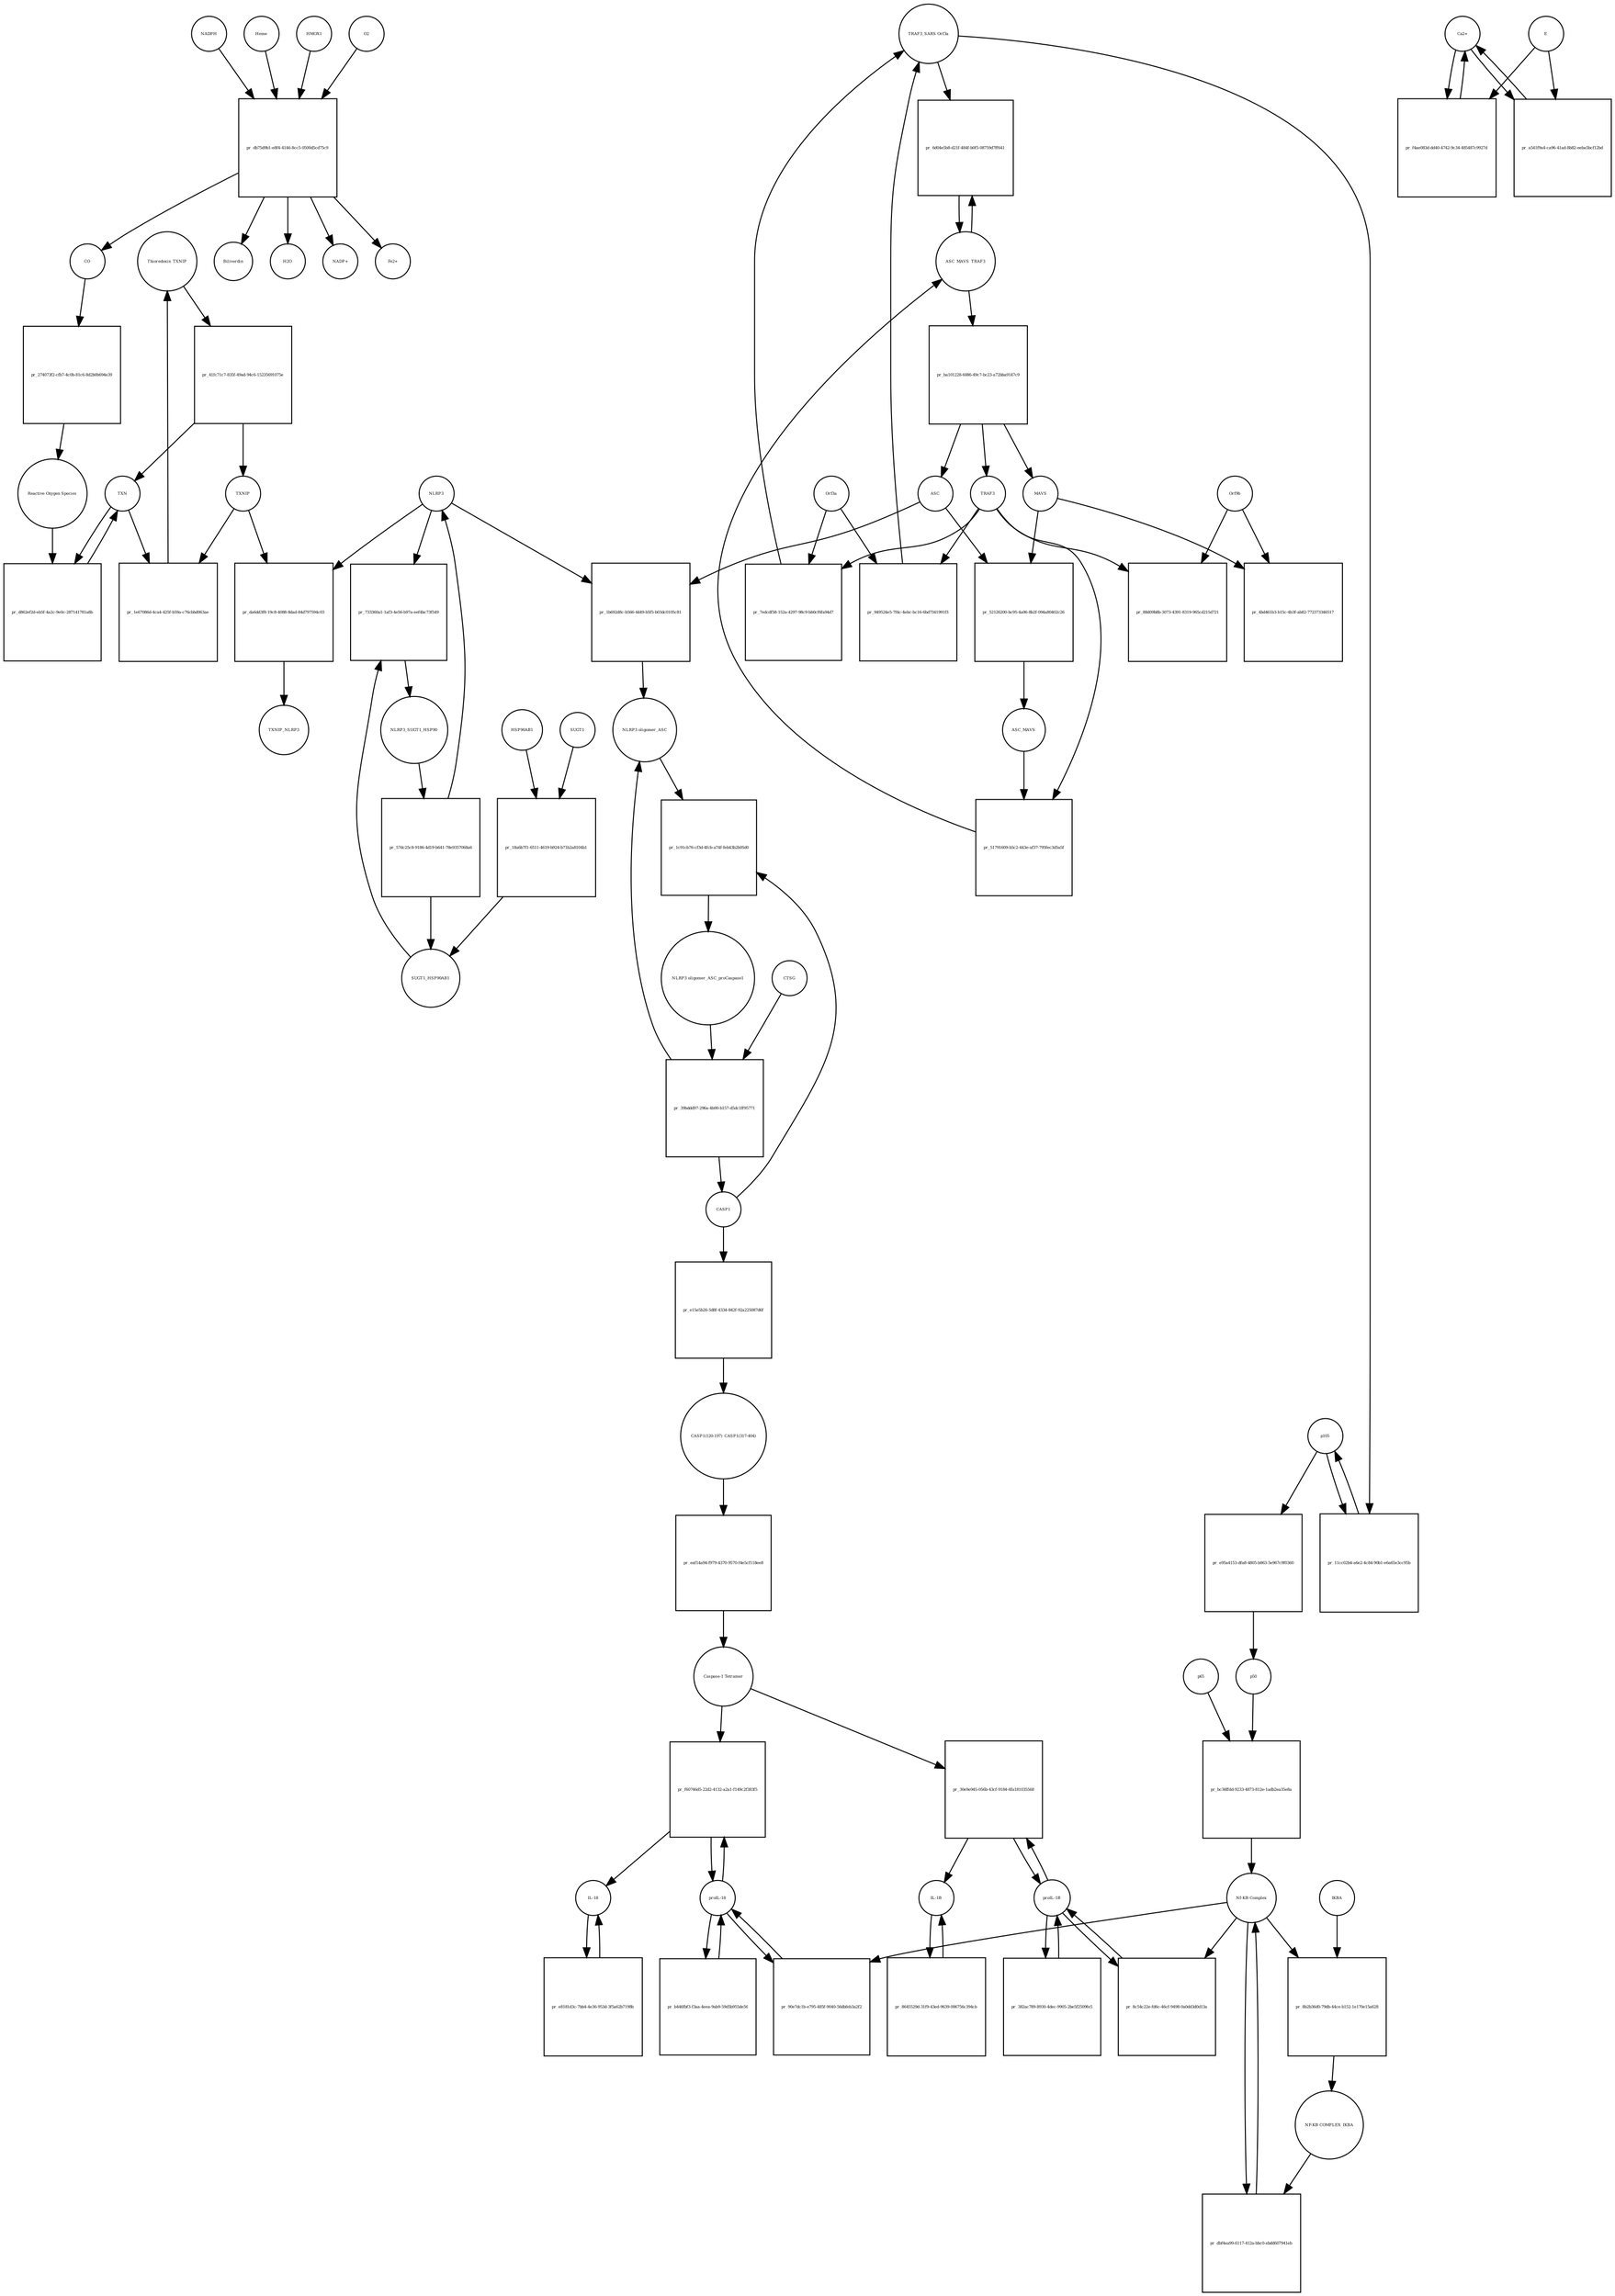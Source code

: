 strict digraph  {
Thioredoxin_TXNIP [annotation="urn_miriam_uniprot_P10599|urn_miriam_uniprot_Q9H3M7", bipartite=0, cls=complex, fontsize=4, label=Thioredoxin_TXNIP, shape=circle];
"pr_41fc71c7-835f-49ad-94c6-15235691075e" [annotation="", bipartite=1, cls=process, fontsize=4, label="pr_41fc71c7-835f-49ad-94c6-15235691075e", shape=square];
TXNIP [annotation=urn_miriam_uniprot_Q9H3M7, bipartite=0, cls=macromolecule, fontsize=4, label=TXNIP, shape=circle];
TXN [annotation=urn_miriam_uniprot_P10599, bipartite=0, cls=macromolecule, fontsize=4, label=TXN, shape=circle];
"pr_d862ef2d-eb5f-4a2c-9e0c-287141781a8b" [annotation="", bipartite=1, cls=process, fontsize=4, label="pr_d862ef2d-eb5f-4a2c-9e0c-287141781a8b", shape=square];
"Reactive Oxygen Species" [annotation="urn_miriam_obo.chebi_CHEBI%3A26523", bipartite=0, cls="simple chemical", fontsize=4, label="Reactive Oxygen Species", shape=circle];
"pr_1e67086d-4ca4-425f-b59a-c76cbbd063ae" [annotation="", bipartite=1, cls=process, fontsize=4, label="pr_1e67086d-4ca4-425f-b59a-c76cbbd063ae", shape=square];
HSP90AB1 [annotation=urn_miriam_uniprot_P08238, bipartite=0, cls=macromolecule, fontsize=4, label=HSP90AB1, shape=circle];
"pr_18a6b7f1-6511-4619-b924-b71b2a8104b1" [annotation="", bipartite=1, cls=process, fontsize=4, label="pr_18a6b7f1-6511-4619-b924-b71b2a8104b1", shape=square];
SUGT1 [annotation=urn_miriam_uniprot_Q9Y2Z0, bipartite=0, cls=macromolecule, fontsize=4, label=SUGT1, shape=circle];
SUGT1_HSP90AB1 [annotation="urn_miriam_uniprot_P08238|urn_miriam_uniprot_Q9Y2Z0", bipartite=0, cls=complex, fontsize=4, label=SUGT1_HSP90AB1, shape=circle];
NLRP3 [annotation=urn_miriam_uniprot_Q96P20, bipartite=0, cls=macromolecule, fontsize=4, label=NLRP3, shape=circle];
"pr_da6dd3f8-19c8-4088-8dad-84d797594c03" [annotation="", bipartite=1, cls=process, fontsize=4, label="pr_da6dd3f8-19c8-4088-8dad-84d797594c03", shape=square];
TXNIP_NLRP3 [annotation="urn_miriam_uniprot_Q9H3M7|urn_miriam_uniprot_Q96P20", bipartite=0, cls=complex, fontsize=4, label=TXNIP_NLRP3, shape=circle];
"NLRP3 oligomer_ASC_proCaspase1" [annotation="urn_miriam_uniprot_P29466|urn_miriam_uniprot_Q9ULZ3|urn_miriam_uniprot_Q96P20", bipartite=0, cls=complex, fontsize=4, label="NLRP3 oligomer_ASC_proCaspase1", shape=circle];
"pr_39bddd97-296a-4b90-b157-d5dc1ff95771" [annotation="", bipartite=1, cls=process, fontsize=4, label="pr_39bddd97-296a-4b90-b157-d5dc1ff95771", shape=square];
CASP1 [annotation=urn_miriam_uniprot_P29466, bipartite=0, cls=macromolecule, fontsize=4, label=CASP1, shape=circle];
CTSG [annotation=urn_miriam_uniprot_P08311, bipartite=0, cls=macromolecule, fontsize=4, label=CTSG, shape=circle];
"NLRP3 oligomer_ASC" [annotation="urn_miriam_uniprot_Q9ULZ3|urn_miriam_uniprot_Q96P20", bipartite=0, cls=complex, fontsize=4, label="NLRP3 oligomer_ASC", shape=circle];
"pr_e15e5b26-5d8f-4334-842f-92a225087d6f" [annotation="", bipartite=1, cls=process, fontsize=4, label="pr_e15e5b26-5d8f-4334-842f-92a225087d6f", shape=square];
"CASP1(120-197)_CASP1(317-404)" [annotation=urn_miriam_uniprot_P29466, bipartite=0, cls=complex, fontsize=4, label="CASP1(120-197)_CASP1(317-404)", shape=circle];
"pr_eaf14a94-f979-4370-9570-f4e5cf118ee8" [annotation="", bipartite=1, cls=process, fontsize=4, label="pr_eaf14a94-f979-4370-9570-f4e5cf118ee8", shape=square];
"Caspase-1 Tetramer" [annotation=urn_miriam_uniprot_P29466, bipartite=0, cls="complex multimer", fontsize=4, label="Caspase-1 Tetramer", shape=circle];
"proIL-1B" [annotation=urn_miriam_uniprot_P01584, bipartite=0, cls=macromolecule, fontsize=4, label="proIL-1B", shape=circle];
"pr_30e9e945-056b-43cf-9184-6fa181035568" [annotation="", bipartite=1, cls=process, fontsize=4, label="pr_30e9e945-056b-43cf-9184-6fa181035568", shape=square];
"IL-1B" [annotation=urn_miriam_uniprot_P01584, bipartite=0, cls=macromolecule, fontsize=4, label="IL-1B", shape=circle];
"pr_8645529d-31f9-43ed-9639-006756c394cb" [annotation="", bipartite=1, cls="omitted process", fontsize=4, label="pr_8645529d-31f9-43ed-9639-006756c394cb", shape=square];
"proIL-18" [annotation=urn_miriam_uniprot_Q14116, bipartite=0, cls=macromolecule, fontsize=4, label="proIL-18", shape=circle];
"pr_f60746d5-22d2-4132-a2a1-f149c2f383f5" [annotation="", bipartite=1, cls=process, fontsize=4, label="pr_f60746d5-22d2-4132-a2a1-f149c2f383f5", shape=square];
"IL-18" [annotation=urn_miriam_uniprot_Q14116, bipartite=0, cls=macromolecule, fontsize=4, label="IL-18", shape=circle];
"pr_e8181d3c-7bb4-4e36-953d-3f5a62b7198b" [annotation="", bipartite=1, cls="omitted process", fontsize=4, label="pr_e8181d3c-7bb4-4e36-953d-3f5a62b7198b", shape=square];
"pr_1c91cb76-cf3d-4fcb-a74f-feb43b2b05d0" [annotation="", bipartite=1, cls=process, fontsize=4, label="pr_1c91cb76-cf3d-4fcb-a74f-feb43b2b05d0", shape=square];
"pr_8c54c22e-fd6c-46cf-9498-0a0dd3d0d13a" [annotation="", bipartite=1, cls=process, fontsize=4, label="pr_8c54c22e-fd6c-46cf-9498-0a0dd3d0d13a", shape=square];
"Nf-KB Complex" [annotation="urn_miriam_uniprot_P19838|urn_miriam_uniprot_Q00653", bipartite=0, cls=complex, fontsize=4, label="Nf-KB Complex", shape=circle];
"pr_90e7dc1b-e795-485f-9040-56dbfeb3a2f2" [annotation="", bipartite=1, cls=process, fontsize=4, label="pr_90e7dc1b-e795-485f-9040-56dbfeb3a2f2", shape=square];
p50 [annotation=urn_miriam_uniprot_P19838, bipartite=0, cls=macromolecule, fontsize=4, label=p50, shape=circle];
"pr_bc36ffdd-9233-4873-812e-1adb2ea35e8a" [annotation="", bipartite=1, cls=process, fontsize=4, label="pr_bc36ffdd-9233-4873-812e-1adb2ea35e8a", shape=square];
p65 [annotation=urn_miriam_uniprot_Q00653, bipartite=0, cls=macromolecule, fontsize=4, label=p65, shape=circle];
Orf3a [annotation="urn_miriam_uniprot_P59632|urn_miriam_taxonomy_694009", bipartite=0, cls=macromolecule, fontsize=4, label=Orf3a, shape=circle];
"pr_949524e5-7f4c-4ebc-bc16-6bd7341991f3" [annotation="", bipartite=1, cls=process, fontsize=4, label="pr_949524e5-7f4c-4ebc-bc16-6bd7341991f3", shape=square];
TRAF3 [annotation=urn_miriam_uniprot_Q13114, bipartite=0, cls=macromolecule, fontsize=4, label=TRAF3, shape=circle];
"TRAF3_SARS Orf3a" [annotation="urn_miriam_uniprot_P59632|urn_miriam_uniprot_Q13114|urn_miriam_taxonomy_694009", bipartite=0, cls=complex, fontsize=4, label="TRAF3_SARS Orf3a", shape=circle];
p105 [annotation=urn_miriam_uniprot_P19838, bipartite=0, cls=macromolecule, fontsize=4, label=p105, shape=circle];
"pr_e95a4153-dfa8-4805-b863-5e967c9f0360" [annotation="", bipartite=1, cls="omitted process", fontsize=4, label="pr_e95a4153-dfa8-4805-b863-5e967c9f0360", shape=square];
ASC [annotation=urn_miriam_uniprot_Q9ULZ3, bipartite=0, cls=macromolecule, fontsize=4, label=ASC, shape=circle];
"pr_1b692d8c-b566-4449-b5f5-b03dc0105c81" [annotation="", bipartite=1, cls=process, fontsize=4, label="pr_1b692d8c-b566-4449-b5f5-b03dc0105c81", shape=square];
IKBA [annotation="", bipartite=0, cls=macromolecule, fontsize=4, label=IKBA, shape=circle];
"pr_8b2b36d0-79db-44ce-b152-1e170e15a628" [annotation="", bipartite=1, cls=process, fontsize=4, label="pr_8b2b36d0-79db-44ce-b152-1e170e15a628", shape=square];
"NF-KB COMPLEX_IKBA" [annotation=urn_miriam_uniprot_P19838, bipartite=0, cls=complex, fontsize=4, label="NF-KB COMPLEX_IKBA", shape=circle];
"pr_dbf4ea99-6117-412a-bbc0-ebdd607941eb" [annotation="", bipartite=1, cls=process, fontsize=4, label="pr_dbf4ea99-6117-412a-bbc0-ebdd607941eb", shape=square];
NLRP3_SUGT1_HSP90 [annotation="urn_miriam_uniprot_P08238|urn_miriam_uniprot_Q96P20|urn_miriam_uniprot_Q9Y2Z0", bipartite=0, cls=complex, fontsize=4, label=NLRP3_SUGT1_HSP90, shape=circle];
"pr_57dc25c8-9186-4d19-b641-78e9357068a6" [annotation="", bipartite=1, cls="omitted process", fontsize=4, label="pr_57dc25c8-9186-4d19-b641-78e9357068a6", shape=square];
"pr_52126200-bc95-4a06-8b2f-094a80402c26" [annotation="", bipartite=1, cls=process, fontsize=4, label="pr_52126200-bc95-4a06-8b2f-094a80402c26", shape=square];
ASC_MAVS [annotation=urn_miriam_uniprot_Q9ULZ3, bipartite=0, cls=complex, fontsize=4, label=ASC_MAVS, shape=circle];
MAVS [annotation=urn_miriam_uniprot_Q7Z434, bipartite=0, cls=macromolecule, fontsize=4, label=MAVS, shape=circle];
"pr_51791609-b5c2-443e-af37-795fec3d5a5f" [annotation="", bipartite=1, cls=process, fontsize=4, label="pr_51791609-b5c2-443e-af37-795fec3d5a5f", shape=square];
ASC_MAVS_TRAF3 [annotation="urn_miriam_pubmed_25847972|urn_miriam_uniprot_Q9ULZ3|urn_miriam_uniprot_Q13114", bipartite=0, cls=complex, fontsize=4, label=ASC_MAVS_TRAF3, shape=circle];
"pr_ba101228-6086-49c7-bc23-a72bba9147c9" [annotation="", bipartite=1, cls=process, fontsize=4, label="pr_ba101228-6086-49c7-bc23-a72bba9147c9", shape=square];
"pr_6d04e5b8-d21f-484f-b0f5-08759d7ff641" [annotation="", bipartite=1, cls="omitted process", fontsize=4, label="pr_6d04e5b8-d21f-484f-b0f5-08759d7ff641", shape=square];
"pr_733360a1-1af3-4e56-b97a-eef4bc73f549" [annotation="", bipartite=1, cls=process, fontsize=4, label="pr_733360a1-1af3-4e56-b97a-eef4bc73f549", shape=square];
"pr_382ac789-8930-4dec-9905-2be5f2509fe5" [annotation="", bipartite=1, cls=process, fontsize=4, label="pr_382ac789-8930-4dec-9905-2be5f2509fe5", shape=square];
"pr_b446fbf3-f3aa-4eea-9ab9-59d5b955de56" [annotation="", bipartite=1, cls=process, fontsize=4, label="pr_b446fbf3-f3aa-4eea-9ab9-59d5b955de56", shape=square];
"Ca2+" [annotation="urn_miriam_obo.chebi_CHEBI%3A29108", bipartite=0, cls="simple chemical", fontsize=4, label="Ca2+", shape=circle];
"pr_f4ae083d-dd40-4742-9c34-485487c9927d" [annotation="", bipartite=1, cls=process, fontsize=4, label="pr_f4ae083d-dd40-4742-9c34-485487c9927d", shape=square];
E [annotation="urn_miriam_uniprot_P59637|urn_miriam_taxonomy_694009", bipartite=0, cls=macromolecule, fontsize=4, label=E, shape=circle];
"pr_a541f9a4-ca96-41ad-8b82-eeba5bcf12bd" [annotation="", bipartite=1, cls=process, fontsize=4, label="pr_a541f9a4-ca96-41ad-8b82-eeba5bcf12bd", shape=square];
"pr_7edcdf58-152a-4297-98c9-bb0cf6fa94d7" [annotation="", bipartite=1, cls=process, fontsize=4, label="pr_7edcdf58-152a-4297-98c9-bb0cf6fa94d7", shape=square];
"pr_11cc02b4-a6e2-4c84-90b1-e6a65e3cc95b" [annotation="", bipartite=1, cls="omitted process", fontsize=4, label="pr_11cc02b4-a6e2-4c84-90b1-e6a65e3cc95b", shape=square];
Heme [annotation="urn_miriam_obo.chebi_CHEBI%3A30413", bipartite=0, cls="simple chemical", fontsize=4, label=Heme, shape=circle];
"pr_db75d9b1-e8f4-4146-8cc5-0500d5cd75c9" [annotation="", bipartite=1, cls=process, fontsize=4, label="pr_db75d9b1-e8f4-4146-8cc5-0500d5cd75c9", shape=square];
Biliverdin [annotation="urn_miriam_obo.chebi_CHEBI%3A17033", bipartite=0, cls="simple chemical", fontsize=4, label=Biliverdin, shape=circle];
HMOX1 [annotation=urn_miriam_uniprot_P09601, bipartite=0, cls=macromolecule, fontsize=4, label=HMOX1, shape=circle];
O2 [annotation="urn_miriam_obo.chebi_CHEBI%3A15379", bipartite=0, cls="simple chemical", fontsize=4, label=O2, shape=circle];
NADPH [annotation="urn_miriam_obo.chebi_CHEBI%3A16474", bipartite=0, cls="simple chemical", fontsize=4, label=NADPH, shape=circle];
H2O [annotation="urn_miriam_obo.chebi_CHEBI%3A15377", bipartite=0, cls="simple chemical", fontsize=4, label=H2O, shape=circle];
"NADP+" [annotation="urn_miriam_obo.chebi_CHEBI%3A18009", bipartite=0, cls="simple chemical", fontsize=4, label="NADP+", shape=circle];
CO [annotation="urn_miriam_obo.chebi_CHEBI%3A17245", bipartite=0, cls="simple chemical", fontsize=4, label=CO, shape=circle];
"Fe2+" [annotation="urn_miriam_obo.chebi_CHEBI%3A29033", bipartite=0, cls="simple chemical", fontsize=4, label="Fe2+", shape=circle];
"pr_274073f2-cfb7-4c0b-81c6-8d2b0b694e39" [annotation="", bipartite=1, cls=process, fontsize=4, label="pr_274073f2-cfb7-4c0b-81c6-8d2b0b694e39", shape=square];
"pr_4bd461b3-b15c-4b3f-ab82-772373346517" [annotation="", bipartite=1, cls=process, fontsize=4, label="pr_4bd461b3-b15c-4b3f-ab82-772373346517", shape=square];
Orf9b [annotation="urn_miriam_taxonomy_694009|urn_miriam_uniprot_P59636", bipartite=0, cls=macromolecule, fontsize=4, label=Orf9b, shape=circle];
"pr_88d09b8b-3073-4391-8319-965cd215d721" [annotation="", bipartite=1, cls=process, fontsize=4, label="pr_88d09b8b-3073-4391-8319-965cd215d721", shape=square];
Thioredoxin_TXNIP -> "pr_41fc71c7-835f-49ad-94c6-15235691075e"  [annotation="", interaction_type=consumption];
"pr_41fc71c7-835f-49ad-94c6-15235691075e" -> TXNIP  [annotation="", interaction_type=production];
"pr_41fc71c7-835f-49ad-94c6-15235691075e" -> TXN  [annotation="", interaction_type=production];
TXNIP -> "pr_1e67086d-4ca4-425f-b59a-c76cbbd063ae"  [annotation="", interaction_type=consumption];
TXNIP -> "pr_da6dd3f8-19c8-4088-8dad-84d797594c03"  [annotation="", interaction_type=consumption];
TXN -> "pr_d862ef2d-eb5f-4a2c-9e0c-287141781a8b"  [annotation="", interaction_type=consumption];
TXN -> "pr_1e67086d-4ca4-425f-b59a-c76cbbd063ae"  [annotation="", interaction_type=consumption];
"pr_d862ef2d-eb5f-4a2c-9e0c-287141781a8b" -> TXN  [annotation="", interaction_type=production];
"Reactive Oxygen Species" -> "pr_d862ef2d-eb5f-4a2c-9e0c-287141781a8b"  [annotation="", interaction_type="necessary stimulation"];
"pr_1e67086d-4ca4-425f-b59a-c76cbbd063ae" -> Thioredoxin_TXNIP  [annotation="", interaction_type=production];
HSP90AB1 -> "pr_18a6b7f1-6511-4619-b924-b71b2a8104b1"  [annotation="", interaction_type=consumption];
"pr_18a6b7f1-6511-4619-b924-b71b2a8104b1" -> SUGT1_HSP90AB1  [annotation="", interaction_type=production];
SUGT1 -> "pr_18a6b7f1-6511-4619-b924-b71b2a8104b1"  [annotation="", interaction_type=consumption];
SUGT1_HSP90AB1 -> "pr_733360a1-1af3-4e56-b97a-eef4bc73f549"  [annotation="", interaction_type=consumption];
NLRP3 -> "pr_da6dd3f8-19c8-4088-8dad-84d797594c03"  [annotation="", interaction_type=consumption];
NLRP3 -> "pr_1b692d8c-b566-4449-b5f5-b03dc0105c81"  [annotation="", interaction_type=consumption];
NLRP3 -> "pr_733360a1-1af3-4e56-b97a-eef4bc73f549"  [annotation="", interaction_type=consumption];
"pr_da6dd3f8-19c8-4088-8dad-84d797594c03" -> TXNIP_NLRP3  [annotation="", interaction_type=production];
"NLRP3 oligomer_ASC_proCaspase1" -> "pr_39bddd97-296a-4b90-b157-d5dc1ff95771"  [annotation="", interaction_type=consumption];
"pr_39bddd97-296a-4b90-b157-d5dc1ff95771" -> CASP1  [annotation="", interaction_type=production];
"pr_39bddd97-296a-4b90-b157-d5dc1ff95771" -> "NLRP3 oligomer_ASC"  [annotation="", interaction_type=production];
CASP1 -> "pr_e15e5b26-5d8f-4334-842f-92a225087d6f"  [annotation="", interaction_type=consumption];
CASP1 -> "pr_1c91cb76-cf3d-4fcb-a74f-feb43b2b05d0"  [annotation="", interaction_type=consumption];
CTSG -> "pr_39bddd97-296a-4b90-b157-d5dc1ff95771"  [annotation="", interaction_type=catalysis];
"NLRP3 oligomer_ASC" -> "pr_1c91cb76-cf3d-4fcb-a74f-feb43b2b05d0"  [annotation="", interaction_type=consumption];
"pr_e15e5b26-5d8f-4334-842f-92a225087d6f" -> "CASP1(120-197)_CASP1(317-404)"  [annotation="", interaction_type=production];
"CASP1(120-197)_CASP1(317-404)" -> "pr_eaf14a94-f979-4370-9570-f4e5cf118ee8"  [annotation="", interaction_type=consumption];
"pr_eaf14a94-f979-4370-9570-f4e5cf118ee8" -> "Caspase-1 Tetramer"  [annotation="", interaction_type=production];
"Caspase-1 Tetramer" -> "pr_30e9e945-056b-43cf-9184-6fa181035568"  [annotation="", interaction_type=catalysis];
"Caspase-1 Tetramer" -> "pr_f60746d5-22d2-4132-a2a1-f149c2f383f5"  [annotation="", interaction_type=catalysis];
"proIL-1B" -> "pr_30e9e945-056b-43cf-9184-6fa181035568"  [annotation="", interaction_type=consumption];
"proIL-1B" -> "pr_8c54c22e-fd6c-46cf-9498-0a0dd3d0d13a"  [annotation="", interaction_type=consumption];
"proIL-1B" -> "pr_382ac789-8930-4dec-9905-2be5f2509fe5"  [annotation="", interaction_type=consumption];
"pr_30e9e945-056b-43cf-9184-6fa181035568" -> "IL-1B"  [annotation="", interaction_type=production];
"pr_30e9e945-056b-43cf-9184-6fa181035568" -> "proIL-1B"  [annotation="", interaction_type=production];
"IL-1B" -> "pr_8645529d-31f9-43ed-9639-006756c394cb"  [annotation="", interaction_type=consumption];
"pr_8645529d-31f9-43ed-9639-006756c394cb" -> "IL-1B"  [annotation="", interaction_type=production];
"proIL-18" -> "pr_f60746d5-22d2-4132-a2a1-f149c2f383f5"  [annotation="", interaction_type=consumption];
"proIL-18" -> "pr_90e7dc1b-e795-485f-9040-56dbfeb3a2f2"  [annotation="", interaction_type=consumption];
"proIL-18" -> "pr_b446fbf3-f3aa-4eea-9ab9-59d5b955de56"  [annotation="", interaction_type=consumption];
"pr_f60746d5-22d2-4132-a2a1-f149c2f383f5" -> "IL-18"  [annotation="", interaction_type=production];
"pr_f60746d5-22d2-4132-a2a1-f149c2f383f5" -> "proIL-18"  [annotation="", interaction_type=production];
"IL-18" -> "pr_e8181d3c-7bb4-4e36-953d-3f5a62b7198b"  [annotation="", interaction_type=consumption];
"pr_e8181d3c-7bb4-4e36-953d-3f5a62b7198b" -> "IL-18"  [annotation="", interaction_type=production];
"pr_1c91cb76-cf3d-4fcb-a74f-feb43b2b05d0" -> "NLRP3 oligomer_ASC_proCaspase1"  [annotation="", interaction_type=production];
"pr_8c54c22e-fd6c-46cf-9498-0a0dd3d0d13a" -> "proIL-1B"  [annotation="", interaction_type=production];
"Nf-KB Complex" -> "pr_8c54c22e-fd6c-46cf-9498-0a0dd3d0d13a"  [annotation=urn_miriam_pubmed_31034780, interaction_type=catalysis];
"Nf-KB Complex" -> "pr_90e7dc1b-e795-485f-9040-56dbfeb3a2f2"  [annotation=urn_miriam_pubmed_31034780, interaction_type=catalysis];
"Nf-KB Complex" -> "pr_8b2b36d0-79db-44ce-b152-1e170e15a628"  [annotation="", interaction_type=consumption];
"Nf-KB Complex" -> "pr_dbf4ea99-6117-412a-bbc0-ebdd607941eb"  [annotation="", interaction_type=consumption];
"pr_90e7dc1b-e795-485f-9040-56dbfeb3a2f2" -> "proIL-18"  [annotation="", interaction_type=production];
p50 -> "pr_bc36ffdd-9233-4873-812e-1adb2ea35e8a"  [annotation="", interaction_type=consumption];
"pr_bc36ffdd-9233-4873-812e-1adb2ea35e8a" -> "Nf-KB Complex"  [annotation="", interaction_type=production];
p65 -> "pr_bc36ffdd-9233-4873-812e-1adb2ea35e8a"  [annotation="", interaction_type=consumption];
Orf3a -> "pr_949524e5-7f4c-4ebc-bc16-6bd7341991f3"  [annotation="", interaction_type=consumption];
Orf3a -> "pr_7edcdf58-152a-4297-98c9-bb0cf6fa94d7"  [annotation="", interaction_type=consumption];
"pr_949524e5-7f4c-4ebc-bc16-6bd7341991f3" -> "TRAF3_SARS Orf3a"  [annotation="", interaction_type=production];
TRAF3 -> "pr_949524e5-7f4c-4ebc-bc16-6bd7341991f3"  [annotation="", interaction_type=consumption];
TRAF3 -> "pr_51791609-b5c2-443e-af37-795fec3d5a5f"  [annotation="", interaction_type=consumption];
TRAF3 -> "pr_7edcdf58-152a-4297-98c9-bb0cf6fa94d7"  [annotation="", interaction_type=consumption];
TRAF3 -> "pr_88d09b8b-3073-4391-8319-965cd215d721"  [annotation="", interaction_type=consumption];
"TRAF3_SARS Orf3a" -> "pr_6d04e5b8-d21f-484f-b0f5-08759d7ff641"  [annotation="urn_miriam_pubmed_25847972|urn_miriam_pubmed_31034780|urn_miriam_taxonomy_9606", interaction_type=catalysis];
"TRAF3_SARS Orf3a" -> "pr_11cc02b4-a6e2-4c84-90b1-e6a65e3cc95b"  [annotation="urn_miriam_pubmed_31034780|urn_miriam_taxonomy_9606", interaction_type=catalysis];
p105 -> "pr_e95a4153-dfa8-4805-b863-5e967c9f0360"  [annotation="", interaction_type=consumption];
p105 -> "pr_11cc02b4-a6e2-4c84-90b1-e6a65e3cc95b"  [annotation="", interaction_type=consumption];
"pr_e95a4153-dfa8-4805-b863-5e967c9f0360" -> p50  [annotation="", interaction_type=production];
ASC -> "pr_1b692d8c-b566-4449-b5f5-b03dc0105c81"  [annotation="", interaction_type=consumption];
ASC -> "pr_52126200-bc95-4a06-8b2f-094a80402c26"  [annotation="", interaction_type=consumption];
"pr_1b692d8c-b566-4449-b5f5-b03dc0105c81" -> "NLRP3 oligomer_ASC"  [annotation="", interaction_type=production];
IKBA -> "pr_8b2b36d0-79db-44ce-b152-1e170e15a628"  [annotation="", interaction_type=consumption];
"pr_8b2b36d0-79db-44ce-b152-1e170e15a628" -> "NF-KB COMPLEX_IKBA"  [annotation="", interaction_type=production];
"NF-KB COMPLEX_IKBA" -> "pr_dbf4ea99-6117-412a-bbc0-ebdd607941eb"  [annotation="", interaction_type=inhibition];
"pr_dbf4ea99-6117-412a-bbc0-ebdd607941eb" -> "Nf-KB Complex"  [annotation="", interaction_type=production];
NLRP3_SUGT1_HSP90 -> "pr_57dc25c8-9186-4d19-b641-78e9357068a6"  [annotation="", interaction_type=consumption];
"pr_57dc25c8-9186-4d19-b641-78e9357068a6" -> NLRP3  [annotation="", interaction_type=production];
"pr_57dc25c8-9186-4d19-b641-78e9357068a6" -> SUGT1_HSP90AB1  [annotation="", interaction_type=production];
"pr_52126200-bc95-4a06-8b2f-094a80402c26" -> ASC_MAVS  [annotation="", interaction_type=production];
ASC_MAVS -> "pr_51791609-b5c2-443e-af37-795fec3d5a5f"  [annotation="", interaction_type=consumption];
MAVS -> "pr_52126200-bc95-4a06-8b2f-094a80402c26"  [annotation="", interaction_type=consumption];
MAVS -> "pr_4bd461b3-b15c-4b3f-ab82-772373346517"  [annotation="", interaction_type=consumption];
"pr_51791609-b5c2-443e-af37-795fec3d5a5f" -> ASC_MAVS_TRAF3  [annotation="", interaction_type=production];
ASC_MAVS_TRAF3 -> "pr_ba101228-6086-49c7-bc23-a72bba9147c9"  [annotation="", interaction_type=consumption];
ASC_MAVS_TRAF3 -> "pr_6d04e5b8-d21f-484f-b0f5-08759d7ff641"  [annotation="", interaction_type=consumption];
"pr_ba101228-6086-49c7-bc23-a72bba9147c9" -> ASC  [annotation="", interaction_type=production];
"pr_ba101228-6086-49c7-bc23-a72bba9147c9" -> TRAF3  [annotation="", interaction_type=production];
"pr_ba101228-6086-49c7-bc23-a72bba9147c9" -> MAVS  [annotation="", interaction_type=production];
"pr_6d04e5b8-d21f-484f-b0f5-08759d7ff641" -> ASC_MAVS_TRAF3  [annotation="", interaction_type=production];
"pr_733360a1-1af3-4e56-b97a-eef4bc73f549" -> NLRP3_SUGT1_HSP90  [annotation="", interaction_type=production];
"pr_382ac789-8930-4dec-9905-2be5f2509fe5" -> "proIL-1B"  [annotation="", interaction_type=production];
"pr_b446fbf3-f3aa-4eea-9ab9-59d5b955de56" -> "proIL-18"  [annotation="", interaction_type=production];
"Ca2+" -> "pr_f4ae083d-dd40-4742-9c34-485487c9927d"  [annotation="", interaction_type=consumption];
"Ca2+" -> "pr_a541f9a4-ca96-41ad-8b82-eeba5bcf12bd"  [annotation="", interaction_type=consumption];
"pr_f4ae083d-dd40-4742-9c34-485487c9927d" -> "Ca2+"  [annotation="", interaction_type=production];
E -> "pr_f4ae083d-dd40-4742-9c34-485487c9927d"  [annotation="urn_miriam_pubmed_26331680|urn_miriam_doi_10.1016%2Fj.bbrc.2020.05.206|urn_miriam_taxonomy_392815", interaction_type=catalysis];
E -> "pr_a541f9a4-ca96-41ad-8b82-eeba5bcf12bd"  [annotation="urn_miriam_pubmed_26331680|urn_miriam_doi_10.1016%2Fj.bbrc.2020.05.206|urn_miriam_taxonomy_392815", interaction_type=catalysis];
"pr_a541f9a4-ca96-41ad-8b82-eeba5bcf12bd" -> "Ca2+"  [annotation="", interaction_type=production];
"pr_7edcdf58-152a-4297-98c9-bb0cf6fa94d7" -> "TRAF3_SARS Orf3a"  [annotation="", interaction_type=production];
"pr_11cc02b4-a6e2-4c84-90b1-e6a65e3cc95b" -> p105  [annotation="", interaction_type=production];
Heme -> "pr_db75d9b1-e8f4-4146-8cc5-0500d5cd75c9"  [annotation="", interaction_type=consumption];
"pr_db75d9b1-e8f4-4146-8cc5-0500d5cd75c9" -> Biliverdin  [annotation="", interaction_type=production];
"pr_db75d9b1-e8f4-4146-8cc5-0500d5cd75c9" -> H2O  [annotation="", interaction_type=production];
"pr_db75d9b1-e8f4-4146-8cc5-0500d5cd75c9" -> "NADP+"  [annotation="", interaction_type=production];
"pr_db75d9b1-e8f4-4146-8cc5-0500d5cd75c9" -> CO  [annotation="", interaction_type=production];
"pr_db75d9b1-e8f4-4146-8cc5-0500d5cd75c9" -> "Fe2+"  [annotation="", interaction_type=production];
HMOX1 -> "pr_db75d9b1-e8f4-4146-8cc5-0500d5cd75c9"  [annotation="", interaction_type=catalysis];
O2 -> "pr_db75d9b1-e8f4-4146-8cc5-0500d5cd75c9"  [annotation="", interaction_type=consumption];
NADPH -> "pr_db75d9b1-e8f4-4146-8cc5-0500d5cd75c9"  [annotation="", interaction_type=consumption];
CO -> "pr_274073f2-cfb7-4c0b-81c6-8d2b0b694e39"  [annotation="urn_miriam_pubmed_28356568|urn_miriam_pubmed_25770182", interaction_type=inhibition];
"pr_274073f2-cfb7-4c0b-81c6-8d2b0b694e39" -> "Reactive Oxygen Species"  [annotation="", interaction_type=production];
Orf9b -> "pr_4bd461b3-b15c-4b3f-ab82-772373346517"  [annotation="urn_miriam_doi_10.4049%2Fjimmunol.1303196", interaction_type=catalysis];
Orf9b -> "pr_88d09b8b-3073-4391-8319-965cd215d721"  [annotation="urn_miriam_doi_10.4049%2Fjimmunol.1303196", interaction_type=catalysis];
}
